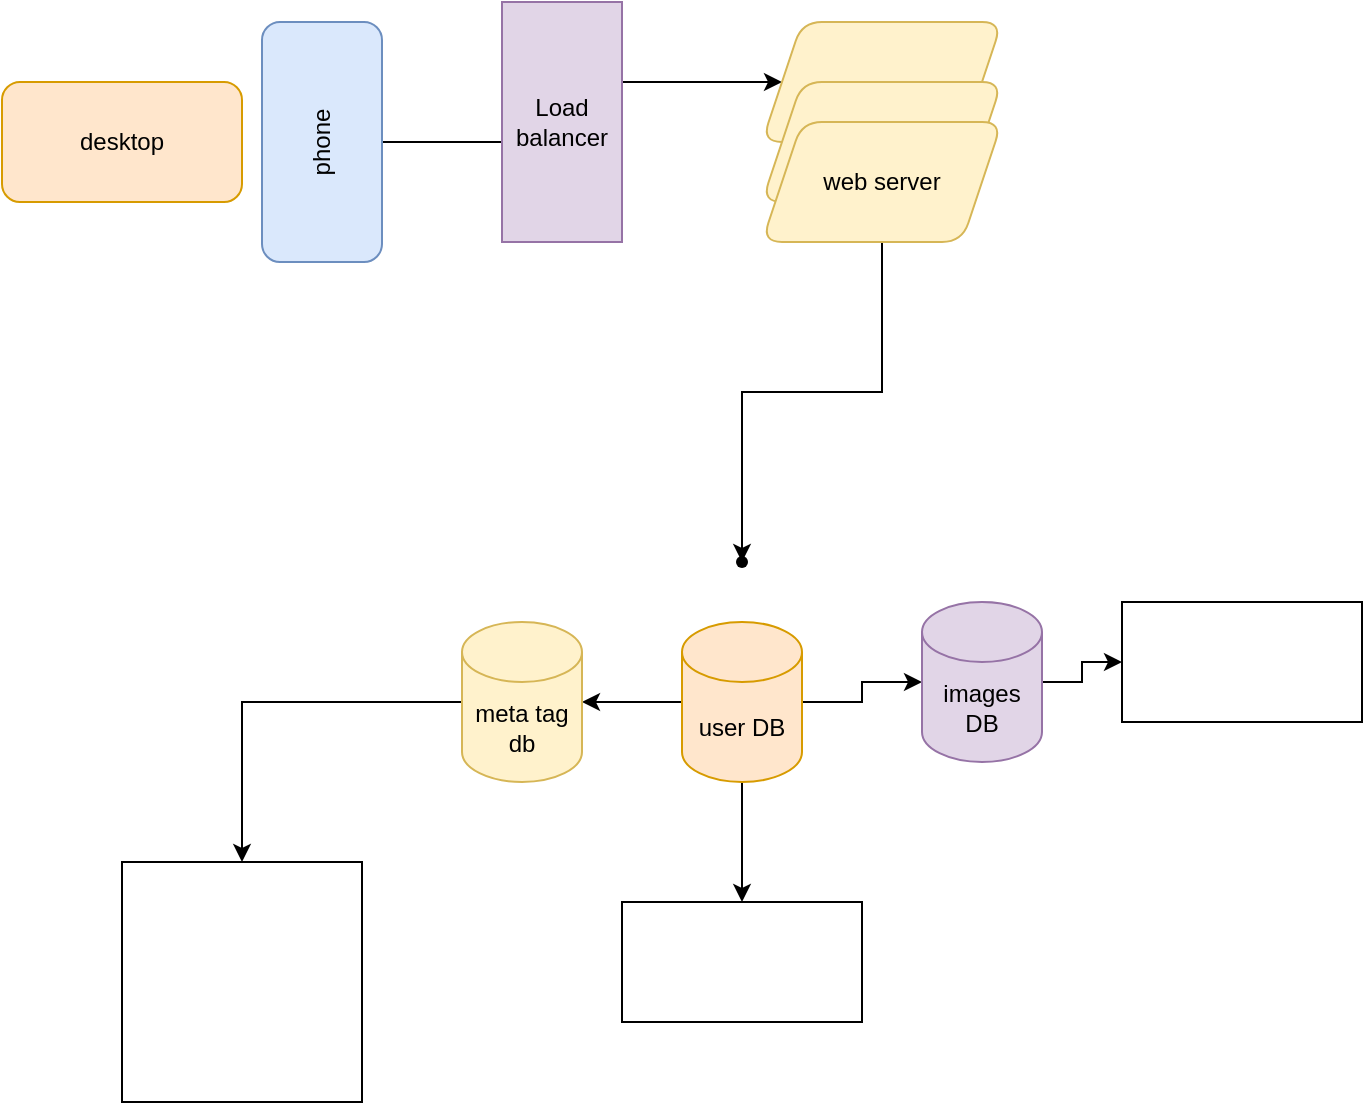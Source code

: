 <mxfile version="24.7.17">
  <diagram name="Page-1" id="EH5a1Qj8Cx54n27qNIUy">
    <mxGraphModel dx="1645" dy="445" grid="1" gridSize="10" guides="1" tooltips="1" connect="1" arrows="1" fold="1" page="1" pageScale="1" pageWidth="850" pageHeight="1100" math="0" shadow="0">
      <root>
        <mxCell id="0" />
        <mxCell id="1" parent="0" />
        <mxCell id="-kl_pbeFkhA-RbGxBzvX-4" value="" style="edgeStyle=orthogonalEdgeStyle;rounded=0;orthogonalLoop=1;jettySize=auto;html=1;" edge="1" parent="1" source="-kl_pbeFkhA-RbGxBzvX-2" target="-kl_pbeFkhA-RbGxBzvX-3">
          <mxGeometry relative="1" as="geometry" />
        </mxCell>
        <mxCell id="-kl_pbeFkhA-RbGxBzvX-2" value="phone" style="rounded=1;whiteSpace=wrap;html=1;rotation=-90;fillColor=#dae8fc;strokeColor=#6c8ebf;" vertex="1" parent="1">
          <mxGeometry x="80" y="90" width="120" height="60" as="geometry" />
        </mxCell>
        <mxCell id="-kl_pbeFkhA-RbGxBzvX-3" value="" style="shape=parallelogram;perimeter=parallelogramPerimeter;whiteSpace=wrap;html=1;fixedSize=1;rounded=1;fillColor=#fff2cc;strokeColor=#d6b656;" vertex="1" parent="1">
          <mxGeometry x="360" y="60" width="120" height="60" as="geometry" />
        </mxCell>
        <mxCell id="-kl_pbeFkhA-RbGxBzvX-5" value="" style="shape=parallelogram;perimeter=parallelogramPerimeter;whiteSpace=wrap;html=1;fixedSize=1;rounded=1;fillColor=#fff2cc;strokeColor=#d6b656;" vertex="1" parent="1">
          <mxGeometry x="360" y="90" width="120" height="60" as="geometry" />
        </mxCell>
        <mxCell id="-kl_pbeFkhA-RbGxBzvX-8" value="" style="edgeStyle=orthogonalEdgeStyle;rounded=0;orthogonalLoop=1;jettySize=auto;html=1;" edge="1" parent="1" source="-kl_pbeFkhA-RbGxBzvX-6" target="-kl_pbeFkhA-RbGxBzvX-7">
          <mxGeometry relative="1" as="geometry" />
        </mxCell>
        <mxCell id="-kl_pbeFkhA-RbGxBzvX-6" value="web server" style="shape=parallelogram;perimeter=parallelogramPerimeter;whiteSpace=wrap;html=1;fixedSize=1;rounded=1;fillColor=#fff2cc;strokeColor=#d6b656;" vertex="1" parent="1">
          <mxGeometry x="360" y="110" width="120" height="60" as="geometry" />
        </mxCell>
        <mxCell id="-kl_pbeFkhA-RbGxBzvX-7" value="" style="shape=waypoint;sketch=0;size=6;pointerEvents=1;points=[];fillColor=default;resizable=0;rotatable=0;perimeter=centerPerimeter;snapToPoint=1;rounded=1;" vertex="1" parent="1">
          <mxGeometry x="340" y="320" width="20" height="20" as="geometry" />
        </mxCell>
        <mxCell id="-kl_pbeFkhA-RbGxBzvX-17" value="" style="edgeStyle=orthogonalEdgeStyle;rounded=0;orthogonalLoop=1;jettySize=auto;html=1;" edge="1" parent="1" source="-kl_pbeFkhA-RbGxBzvX-9" target="-kl_pbeFkhA-RbGxBzvX-16">
          <mxGeometry relative="1" as="geometry" />
        </mxCell>
        <mxCell id="-kl_pbeFkhA-RbGxBzvX-19" value="" style="edgeStyle=orthogonalEdgeStyle;rounded=0;orthogonalLoop=1;jettySize=auto;html=1;" edge="1" parent="1" source="-kl_pbeFkhA-RbGxBzvX-9" target="-kl_pbeFkhA-RbGxBzvX-11">
          <mxGeometry relative="1" as="geometry" />
        </mxCell>
        <mxCell id="-kl_pbeFkhA-RbGxBzvX-20" value="" style="edgeStyle=orthogonalEdgeStyle;rounded=0;orthogonalLoop=1;jettySize=auto;html=1;" edge="1" parent="1" source="-kl_pbeFkhA-RbGxBzvX-9" target="-kl_pbeFkhA-RbGxBzvX-10">
          <mxGeometry relative="1" as="geometry" />
        </mxCell>
        <mxCell id="-kl_pbeFkhA-RbGxBzvX-9" value="user DB" style="shape=cylinder3;whiteSpace=wrap;html=1;boundedLbl=1;backgroundOutline=1;size=15;fillColor=#ffe6cc;strokeColor=#d79b00;" vertex="1" parent="1">
          <mxGeometry x="320" y="360" width="60" height="80" as="geometry" />
        </mxCell>
        <mxCell id="-kl_pbeFkhA-RbGxBzvX-15" value="" style="edgeStyle=orthogonalEdgeStyle;rounded=0;orthogonalLoop=1;jettySize=auto;html=1;" edge="1" parent="1" source="-kl_pbeFkhA-RbGxBzvX-10" target="-kl_pbeFkhA-RbGxBzvX-14">
          <mxGeometry relative="1" as="geometry" />
        </mxCell>
        <mxCell id="-kl_pbeFkhA-RbGxBzvX-10" value="meta tag db" style="shape=cylinder3;whiteSpace=wrap;html=1;boundedLbl=1;backgroundOutline=1;size=15;fillColor=#fff2cc;strokeColor=#d6b656;" vertex="1" parent="1">
          <mxGeometry x="210" y="360" width="60" height="80" as="geometry" />
        </mxCell>
        <mxCell id="-kl_pbeFkhA-RbGxBzvX-22" value="" style="edgeStyle=orthogonalEdgeStyle;rounded=0;orthogonalLoop=1;jettySize=auto;html=1;" edge="1" parent="1" source="-kl_pbeFkhA-RbGxBzvX-11" target="-kl_pbeFkhA-RbGxBzvX-21">
          <mxGeometry relative="1" as="geometry" />
        </mxCell>
        <mxCell id="-kl_pbeFkhA-RbGxBzvX-11" value="images DB" style="shape=cylinder3;whiteSpace=wrap;html=1;boundedLbl=1;backgroundOutline=1;size=15;fillColor=#e1d5e7;strokeColor=#9673a6;" vertex="1" parent="1">
          <mxGeometry x="440" y="350" width="60" height="80" as="geometry" />
        </mxCell>
        <mxCell id="-kl_pbeFkhA-RbGxBzvX-13" value="desktop" style="rounded=1;whiteSpace=wrap;html=1;fillColor=#ffe6cc;strokeColor=#d79b00;" vertex="1" parent="1">
          <mxGeometry x="-20" y="90" width="120" height="60" as="geometry" />
        </mxCell>
        <mxCell id="-kl_pbeFkhA-RbGxBzvX-14" value="" style="whiteSpace=wrap;html=1;" vertex="1" parent="1">
          <mxGeometry x="40" y="480" width="120" height="120" as="geometry" />
        </mxCell>
        <mxCell id="-kl_pbeFkhA-RbGxBzvX-16" value="" style="whiteSpace=wrap;html=1;" vertex="1" parent="1">
          <mxGeometry x="290" y="500" width="120" height="60" as="geometry" />
        </mxCell>
        <mxCell id="-kl_pbeFkhA-RbGxBzvX-18" value="Load balancer" style="rounded=0;whiteSpace=wrap;html=1;direction=south;fillColor=#e1d5e7;strokeColor=#9673a6;" vertex="1" parent="1">
          <mxGeometry x="230" y="50" width="60" height="120" as="geometry" />
        </mxCell>
        <mxCell id="-kl_pbeFkhA-RbGxBzvX-21" value="" style="whiteSpace=wrap;html=1;" vertex="1" parent="1">
          <mxGeometry x="540" y="350" width="120" height="60" as="geometry" />
        </mxCell>
      </root>
    </mxGraphModel>
  </diagram>
</mxfile>

